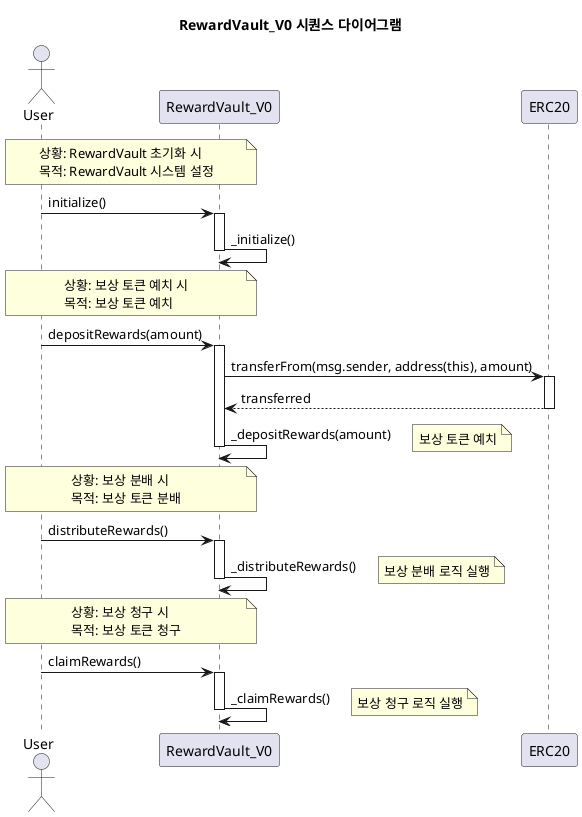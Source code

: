@startuml
title RewardVault_V0 시퀀스 다이어그램

actor User
participant "RewardVault_V0" as RV
participant "ERC20" as E

note over User, RV
  상황: RewardVault 초기화 시
  목적: RewardVault 시스템 설정
end note

User -> RV: initialize()
activate RV
RV -> RV: _initialize()
deactivate RV

note over User, RV
  상황: 보상 토큰 예치 시
  목적: 보상 토큰 예치
end note

User -> RV: depositRewards(amount)
activate RV
RV -> E: transferFrom(msg.sender, address(this), amount)
activate E
E --> RV: transferred
deactivate E

RV -> RV: _depositRewards(amount)
note right: 보상 토큰 예치
deactivate RV

note over User, RV
  상황: 보상 분배 시
  목적: 보상 토큰 분배
end note

User -> RV: distributeRewards()
activate RV
RV -> RV: _distributeRewards()
note right: 보상 분배 로직 실행
deactivate RV

note over User, RV
  상황: 보상 청구 시
  목적: 보상 토큰 청구
end note

User -> RV: claimRewards()
activate RV
RV -> RV: _claimRewards()
note right: 보상 청구 로직 실행
deactivate RV

@enduml 